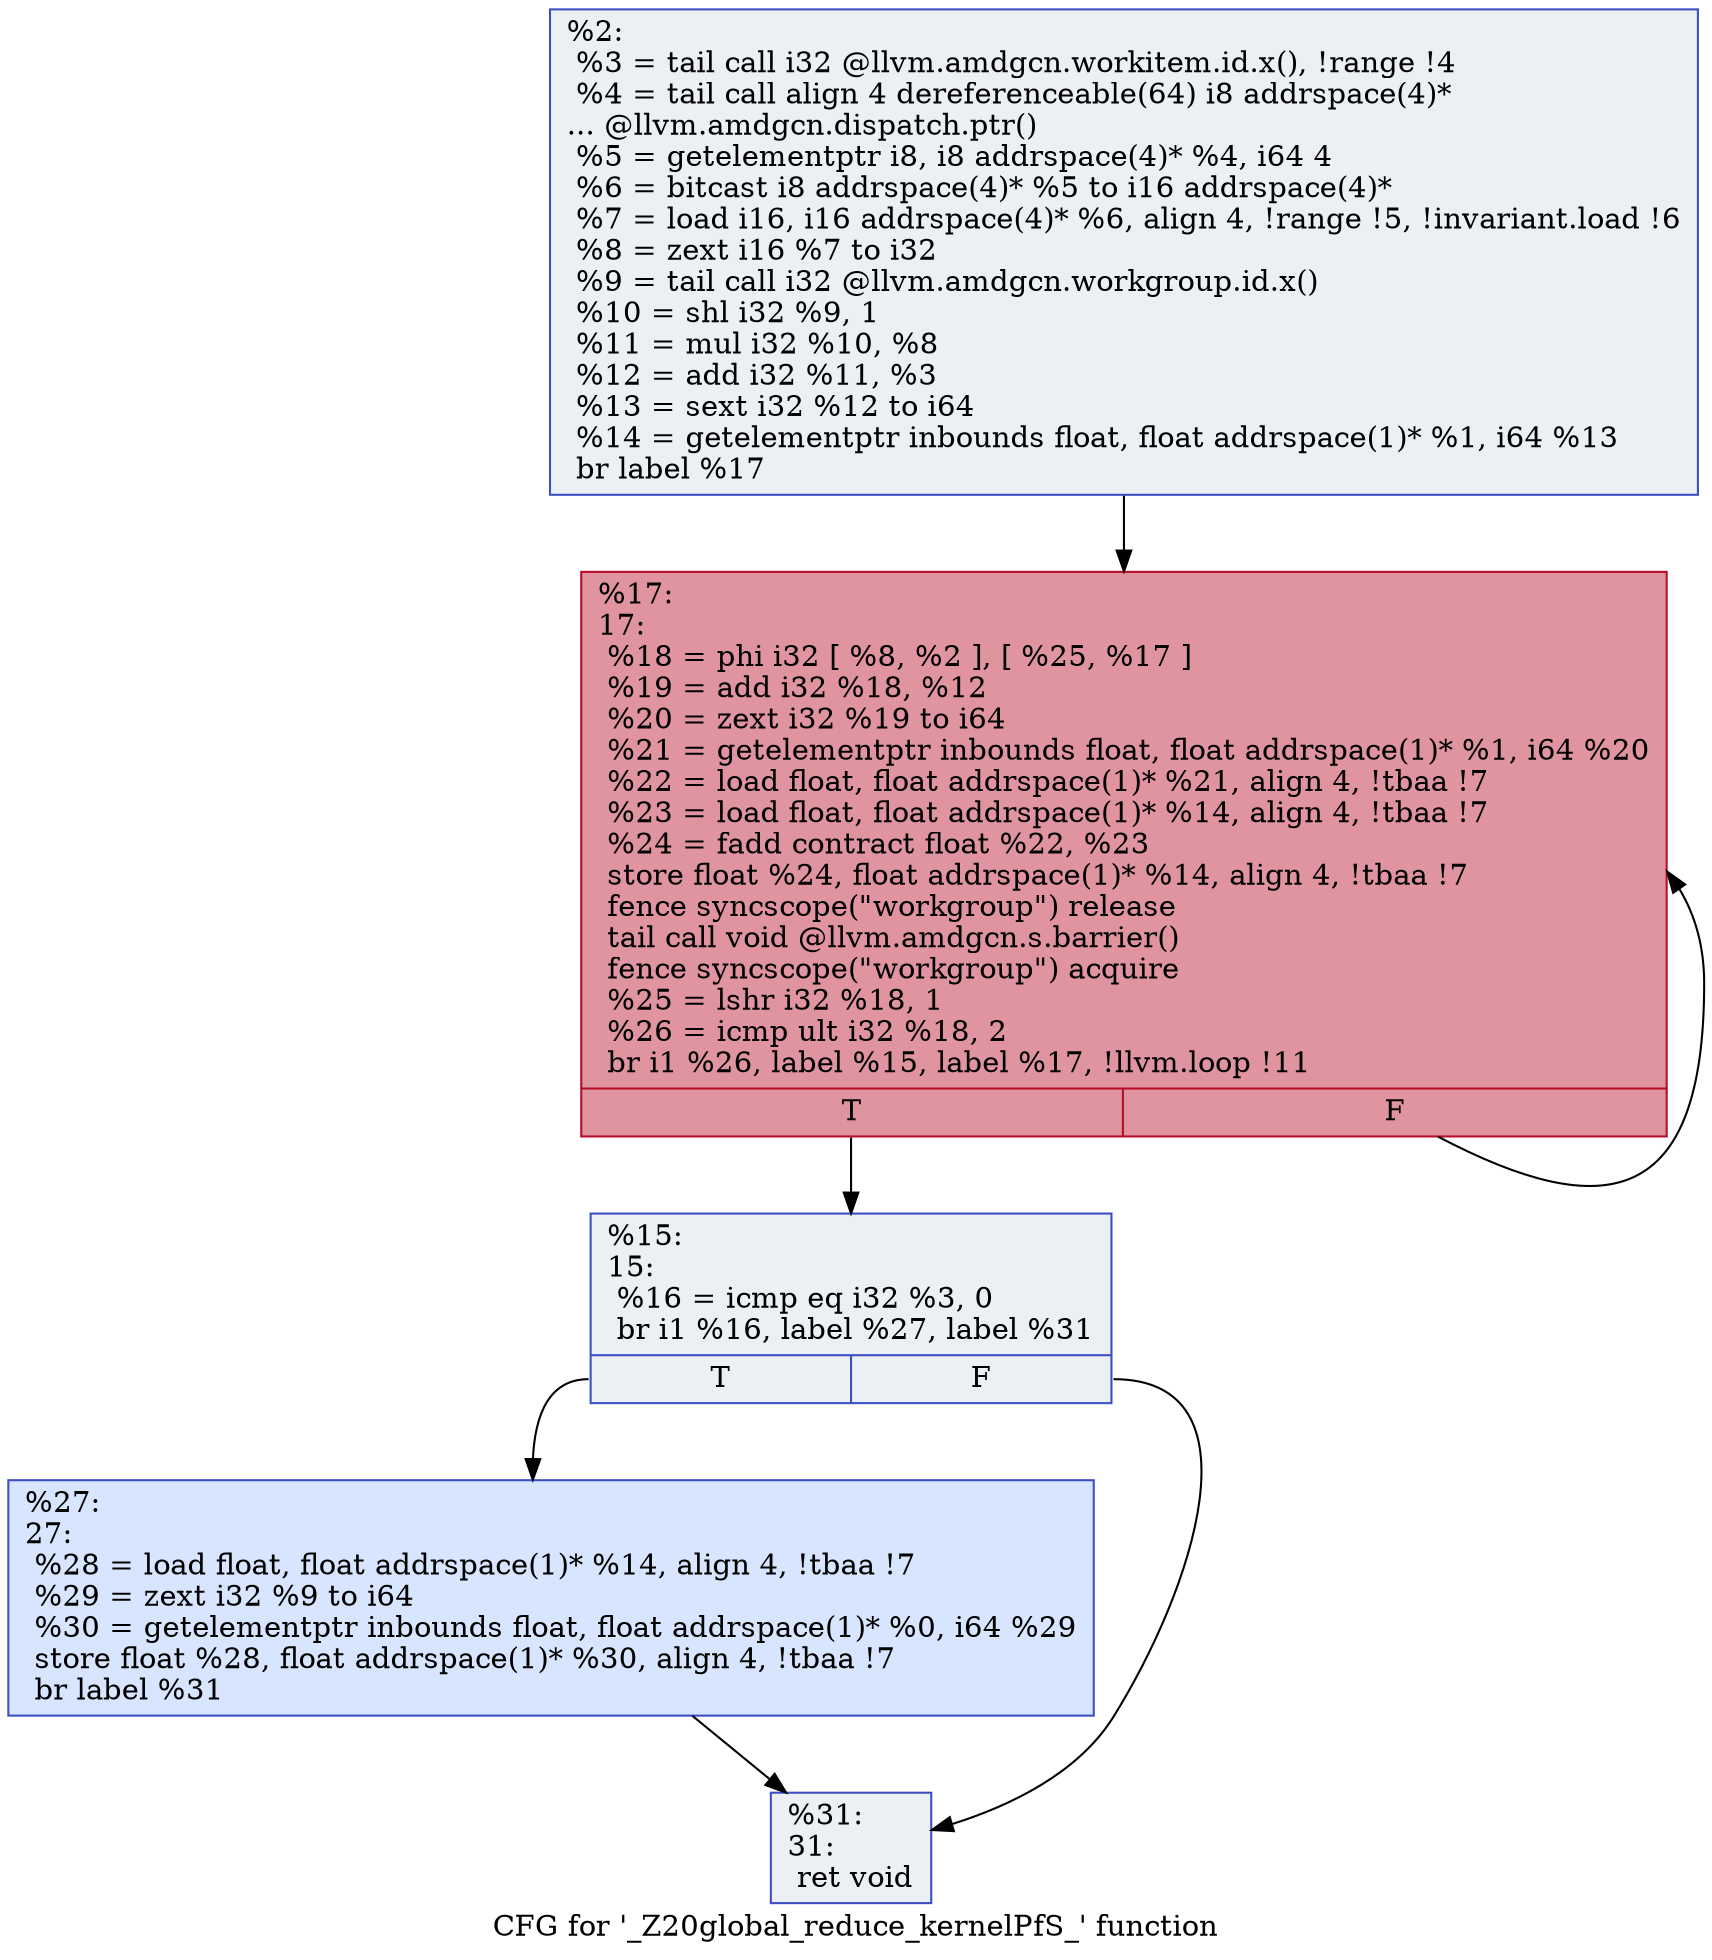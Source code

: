 digraph "CFG for '_Z20global_reduce_kernelPfS_' function" {
	label="CFG for '_Z20global_reduce_kernelPfS_' function";

	Node0x49d7350 [shape=record,color="#3d50c3ff", style=filled, fillcolor="#d4dbe670",label="{%2:\l  %3 = tail call i32 @llvm.amdgcn.workitem.id.x(), !range !4\l  %4 = tail call align 4 dereferenceable(64) i8 addrspace(4)*\l... @llvm.amdgcn.dispatch.ptr()\l  %5 = getelementptr i8, i8 addrspace(4)* %4, i64 4\l  %6 = bitcast i8 addrspace(4)* %5 to i16 addrspace(4)*\l  %7 = load i16, i16 addrspace(4)* %6, align 4, !range !5, !invariant.load !6\l  %8 = zext i16 %7 to i32\l  %9 = tail call i32 @llvm.amdgcn.workgroup.id.x()\l  %10 = shl i32 %9, 1\l  %11 = mul i32 %10, %8\l  %12 = add i32 %11, %3\l  %13 = sext i32 %12 to i64\l  %14 = getelementptr inbounds float, float addrspace(1)* %1, i64 %13\l  br label %17\l}"];
	Node0x49d7350 -> Node0x49d9360;
	Node0x49d9460 [shape=record,color="#3d50c3ff", style=filled, fillcolor="#d4dbe670",label="{%15:\l15:                                               \l  %16 = icmp eq i32 %3, 0\l  br i1 %16, label %27, label %31\l|{<s0>T|<s1>F}}"];
	Node0x49d9460:s0 -> Node0x49d8e80;
	Node0x49d9460:s1 -> Node0x49d96c0;
	Node0x49d9360 [shape=record,color="#b70d28ff", style=filled, fillcolor="#b70d2870",label="{%17:\l17:                                               \l  %18 = phi i32 [ %8, %2 ], [ %25, %17 ]\l  %19 = add i32 %18, %12\l  %20 = zext i32 %19 to i64\l  %21 = getelementptr inbounds float, float addrspace(1)* %1, i64 %20\l  %22 = load float, float addrspace(1)* %21, align 4, !tbaa !7\l  %23 = load float, float addrspace(1)* %14, align 4, !tbaa !7\l  %24 = fadd contract float %22, %23\l  store float %24, float addrspace(1)* %14, align 4, !tbaa !7\l  fence syncscope(\"workgroup\") release\l  tail call void @llvm.amdgcn.s.barrier()\l  fence syncscope(\"workgroup\") acquire\l  %25 = lshr i32 %18, 1\l  %26 = icmp ult i32 %18, 2\l  br i1 %26, label %15, label %17, !llvm.loop !11\l|{<s0>T|<s1>F}}"];
	Node0x49d9360:s0 -> Node0x49d9460;
	Node0x49d9360:s1 -> Node0x49d9360;
	Node0x49d8e80 [shape=record,color="#3d50c3ff", style=filled, fillcolor="#a7c5fe70",label="{%27:\l27:                                               \l  %28 = load float, float addrspace(1)* %14, align 4, !tbaa !7\l  %29 = zext i32 %9 to i64\l  %30 = getelementptr inbounds float, float addrspace(1)* %0, i64 %29\l  store float %28, float addrspace(1)* %30, align 4, !tbaa !7\l  br label %31\l}"];
	Node0x49d8e80 -> Node0x49d96c0;
	Node0x49d96c0 [shape=record,color="#3d50c3ff", style=filled, fillcolor="#d4dbe670",label="{%31:\l31:                                               \l  ret void\l}"];
}
